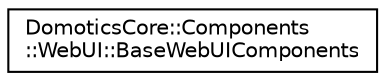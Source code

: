 digraph "Graphical Class Hierarchy"
{
 // LATEX_PDF_SIZE
  edge [fontname="Helvetica",fontsize="10",labelfontname="Helvetica",labelfontsize="10"];
  node [fontname="Helvetica",fontsize="10",shape=record];
  rankdir="LR";
  Node0 [label="DomoticsCore::Components\l::WebUI::BaseWebUIComponents",height=0.2,width=0.4,color="black", fillcolor="white", style="filled",URL="$classDomoticsCore_1_1Components_1_1WebUI_1_1BaseWebUIComponents.html",tooltip="Base WebUI Components - Reusable UI elements Provides common chart, gauge, switch implementations to ..."];
}
